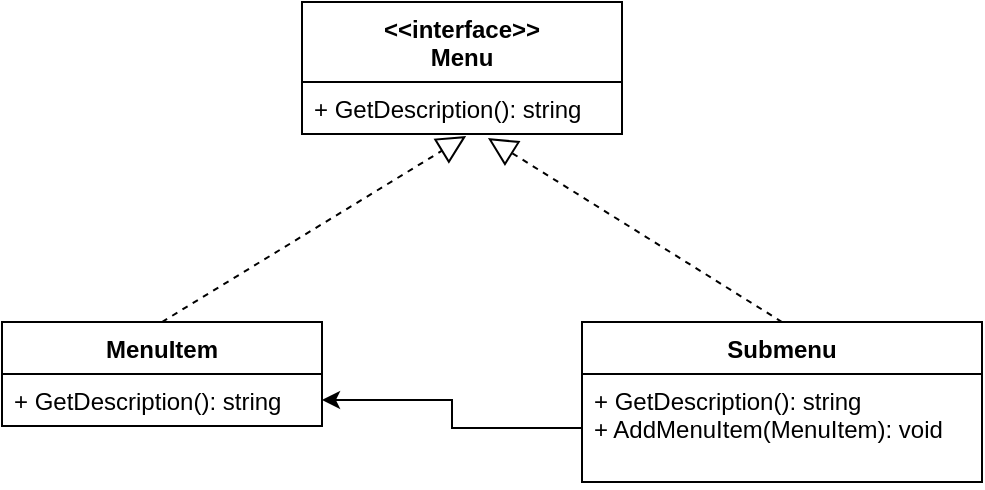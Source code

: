 <mxfile version="13.3.1" type="device"><diagram id="-TNmGrkVnRFZms3vepmc" name="Page-1"><mxGraphModel dx="1422" dy="816" grid="1" gridSize="10" guides="1" tooltips="1" connect="1" arrows="1" fold="1" page="1" pageScale="1" pageWidth="850" pageHeight="1100" math="0" shadow="0"><root><mxCell id="0"/><mxCell id="1" parent="0"/><mxCell id="XWnxRruOXrWM8OXffleH-9" value="&lt;&lt;interface&gt;&gt;&#10;Menu" style="swimlane;fontStyle=1;align=center;verticalAlign=top;childLayout=stackLayout;horizontal=1;startSize=40;horizontalStack=0;resizeParent=1;resizeParentMax=0;resizeLast=0;collapsible=1;marginBottom=0;" vertex="1" parent="1"><mxGeometry x="290" y="70" width="160" height="66" as="geometry"/></mxCell><mxCell id="XWnxRruOXrWM8OXffleH-12" value="+ GetDescription(): string" style="text;strokeColor=none;fillColor=none;align=left;verticalAlign=top;spacingLeft=4;spacingRight=4;overflow=hidden;rotatable=0;points=[[0,0.5],[1,0.5]];portConstraint=eastwest;" vertex="1" parent="XWnxRruOXrWM8OXffleH-9"><mxGeometry y="40" width="160" height="26" as="geometry"/></mxCell><mxCell id="XWnxRruOXrWM8OXffleH-13" value="MenuItem" style="swimlane;fontStyle=1;align=center;verticalAlign=top;childLayout=stackLayout;horizontal=1;startSize=26;horizontalStack=0;resizeParent=1;resizeParentMax=0;resizeLast=0;collapsible=1;marginBottom=0;" vertex="1" parent="1"><mxGeometry x="140" y="230" width="160" height="52" as="geometry"/></mxCell><mxCell id="XWnxRruOXrWM8OXffleH-16" value="+ GetDescription(): string" style="text;strokeColor=none;fillColor=none;align=left;verticalAlign=top;spacingLeft=4;spacingRight=4;overflow=hidden;rotatable=0;points=[[0,0.5],[1,0.5]];portConstraint=eastwest;" vertex="1" parent="XWnxRruOXrWM8OXffleH-13"><mxGeometry y="26" width="160" height="26" as="geometry"/></mxCell><mxCell id="XWnxRruOXrWM8OXffleH-18" value="Submenu" style="swimlane;fontStyle=1;align=center;verticalAlign=top;childLayout=stackLayout;horizontal=1;startSize=26;horizontalStack=0;resizeParent=1;resizeParentMax=0;resizeLast=0;collapsible=1;marginBottom=0;" vertex="1" parent="1"><mxGeometry x="430" y="230" width="200" height="80" as="geometry"/></mxCell><mxCell id="XWnxRruOXrWM8OXffleH-19" value="+ GetDescription(): string&#10;+ AddMenuItem(MenuItem): void" style="text;strokeColor=none;fillColor=none;align=left;verticalAlign=top;spacingLeft=4;spacingRight=4;overflow=hidden;rotatable=0;points=[[0,0.5],[1,0.5]];portConstraint=eastwest;" vertex="1" parent="XWnxRruOXrWM8OXffleH-18"><mxGeometry y="26" width="200" height="54" as="geometry"/></mxCell><mxCell id="XWnxRruOXrWM8OXffleH-20" value="" style="endArrow=block;dashed=1;endFill=0;endSize=12;html=1;entryX=0.513;entryY=1.038;entryDx=0;entryDy=0;entryPerimeter=0;exitX=0.5;exitY=0;exitDx=0;exitDy=0;" edge="1" parent="1" source="XWnxRruOXrWM8OXffleH-13" target="XWnxRruOXrWM8OXffleH-12"><mxGeometry width="160" relative="1" as="geometry"><mxPoint x="220" y="210" as="sourcePoint"/><mxPoint x="380" y="210" as="targetPoint"/></mxGeometry></mxCell><mxCell id="XWnxRruOXrWM8OXffleH-21" value="" style="endArrow=block;dashed=1;endFill=0;endSize=12;html=1;exitX=0.5;exitY=0;exitDx=0;exitDy=0;entryX=0.581;entryY=1.077;entryDx=0;entryDy=0;entryPerimeter=0;" edge="1" parent="1" source="XWnxRruOXrWM8OXffleH-18" target="XWnxRruOXrWM8OXffleH-12"><mxGeometry width="160" relative="1" as="geometry"><mxPoint x="273" y="253.01" as="sourcePoint"/><mxPoint x="370" y="140" as="targetPoint"/></mxGeometry></mxCell><mxCell id="XWnxRruOXrWM8OXffleH-22" style="edgeStyle=orthogonalEdgeStyle;rounded=0;orthogonalLoop=1;jettySize=auto;html=1;exitX=0;exitY=0.5;exitDx=0;exitDy=0;entryX=1;entryY=0.5;entryDx=0;entryDy=0;" edge="1" parent="1" source="XWnxRruOXrWM8OXffleH-19" target="XWnxRruOXrWM8OXffleH-16"><mxGeometry relative="1" as="geometry"/></mxCell></root></mxGraphModel></diagram></mxfile>